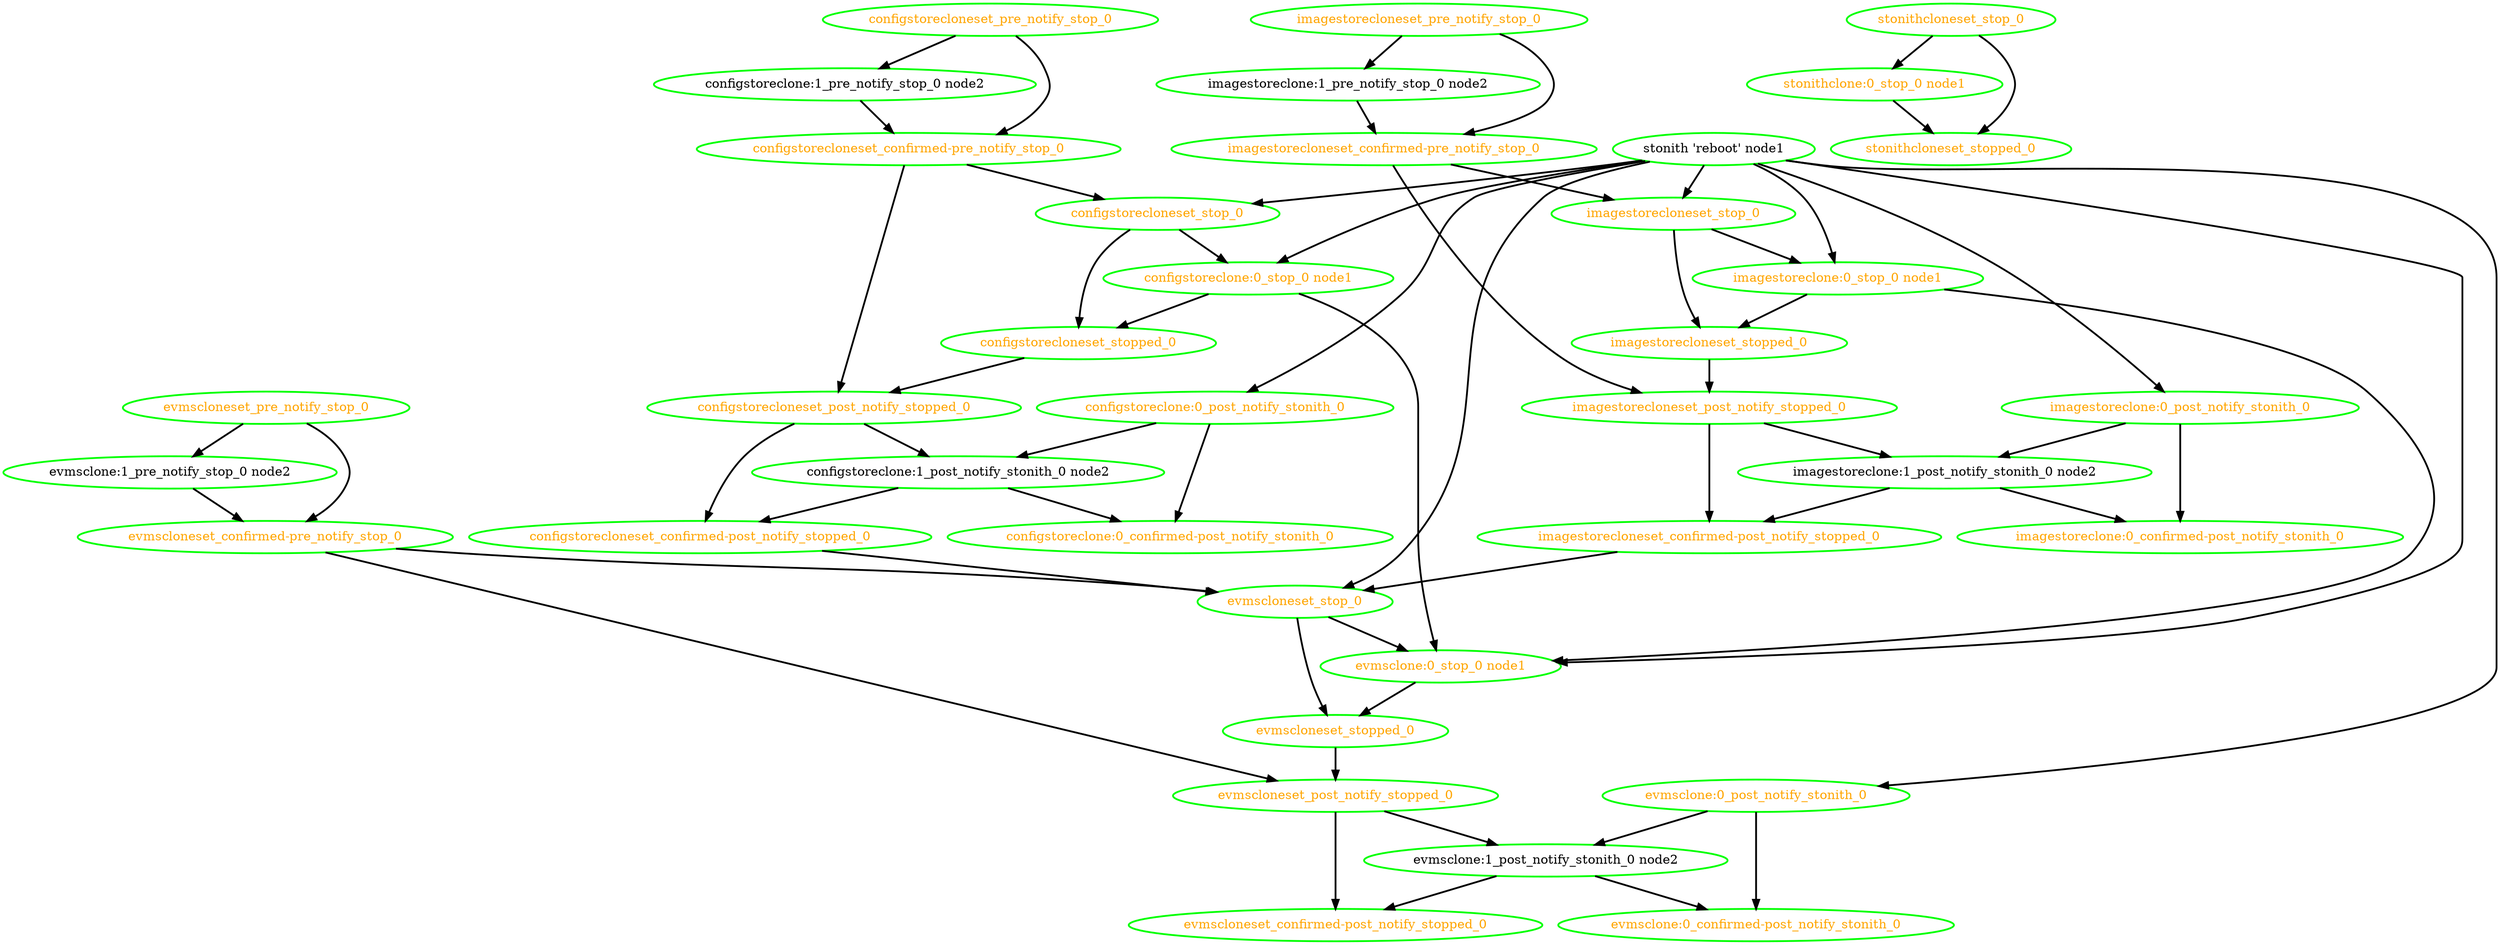  digraph "g" {
"configstoreclone:0_confirmed-post_notify_stonith_0" [ style=bold color="green" fontcolor="orange"]
"configstoreclone:0_post_notify_stonith_0" -> "configstoreclone:0_confirmed-post_notify_stonith_0" [ style = bold]
"configstoreclone:0_post_notify_stonith_0" -> "configstoreclone:1_post_notify_stonith_0 node2" [ style = bold]
"configstoreclone:0_post_notify_stonith_0" [ style=bold color="green" fontcolor="orange"]
"configstoreclone:0_stop_0 node1" -> "configstorecloneset_stopped_0" [ style = bold]
"configstoreclone:0_stop_0 node1" -> "evmsclone:0_stop_0 node1" [ style = bold]
"configstoreclone:0_stop_0 node1" [ style=bold color="green" fontcolor="orange"]
"configstoreclone:1_post_notify_stonith_0 node2" -> "configstoreclone:0_confirmed-post_notify_stonith_0" [ style = bold]
"configstoreclone:1_post_notify_stonith_0 node2" -> "configstorecloneset_confirmed-post_notify_stopped_0" [ style = bold]
"configstoreclone:1_post_notify_stonith_0 node2" [ style=bold color="green" fontcolor="black"]
"configstoreclone:1_pre_notify_stop_0 node2" -> "configstorecloneset_confirmed-pre_notify_stop_0" [ style = bold]
"configstoreclone:1_pre_notify_stop_0 node2" [ style=bold color="green" fontcolor="black"]
"configstorecloneset_confirmed-post_notify_stopped_0" -> "evmscloneset_stop_0" [ style = bold]
"configstorecloneset_confirmed-post_notify_stopped_0" [ style=bold color="green" fontcolor="orange"]
"configstorecloneset_confirmed-pre_notify_stop_0" -> "configstorecloneset_post_notify_stopped_0" [ style = bold]
"configstorecloneset_confirmed-pre_notify_stop_0" -> "configstorecloneset_stop_0" [ style = bold]
"configstorecloneset_confirmed-pre_notify_stop_0" [ style=bold color="green" fontcolor="orange"]
"configstorecloneset_post_notify_stopped_0" -> "configstoreclone:1_post_notify_stonith_0 node2" [ style = bold]
"configstorecloneset_post_notify_stopped_0" -> "configstorecloneset_confirmed-post_notify_stopped_0" [ style = bold]
"configstorecloneset_post_notify_stopped_0" [ style=bold color="green" fontcolor="orange"]
"configstorecloneset_pre_notify_stop_0" -> "configstoreclone:1_pre_notify_stop_0 node2" [ style = bold]
"configstorecloneset_pre_notify_stop_0" -> "configstorecloneset_confirmed-pre_notify_stop_0" [ style = bold]
"configstorecloneset_pre_notify_stop_0" [ style=bold color="green" fontcolor="orange"]
"configstorecloneset_stop_0" -> "configstoreclone:0_stop_0 node1" [ style = bold]
"configstorecloneset_stop_0" -> "configstorecloneset_stopped_0" [ style = bold]
"configstorecloneset_stop_0" [ style=bold color="green" fontcolor="orange"]
"configstorecloneset_stopped_0" -> "configstorecloneset_post_notify_stopped_0" [ style = bold]
"configstorecloneset_stopped_0" [ style=bold color="green" fontcolor="orange"]
"evmsclone:0_confirmed-post_notify_stonith_0" [ style=bold color="green" fontcolor="orange"]
"evmsclone:0_post_notify_stonith_0" -> "evmsclone:0_confirmed-post_notify_stonith_0" [ style = bold]
"evmsclone:0_post_notify_stonith_0" -> "evmsclone:1_post_notify_stonith_0 node2" [ style = bold]
"evmsclone:0_post_notify_stonith_0" [ style=bold color="green" fontcolor="orange"]
"evmsclone:0_stop_0 node1" -> "evmscloneset_stopped_0" [ style = bold]
"evmsclone:0_stop_0 node1" [ style=bold color="green" fontcolor="orange"]
"evmsclone:1_post_notify_stonith_0 node2" -> "evmsclone:0_confirmed-post_notify_stonith_0" [ style = bold]
"evmsclone:1_post_notify_stonith_0 node2" -> "evmscloneset_confirmed-post_notify_stopped_0" [ style = bold]
"evmsclone:1_post_notify_stonith_0 node2" [ style=bold color="green" fontcolor="black"]
"evmsclone:1_pre_notify_stop_0 node2" -> "evmscloneset_confirmed-pre_notify_stop_0" [ style = bold]
"evmsclone:1_pre_notify_stop_0 node2" [ style=bold color="green" fontcolor="black"]
"evmscloneset_confirmed-post_notify_stopped_0" [ style=bold color="green" fontcolor="orange"]
"evmscloneset_confirmed-pre_notify_stop_0" -> "evmscloneset_post_notify_stopped_0" [ style = bold]
"evmscloneset_confirmed-pre_notify_stop_0" -> "evmscloneset_stop_0" [ style = bold]
"evmscloneset_confirmed-pre_notify_stop_0" [ style=bold color="green" fontcolor="orange"]
"evmscloneset_post_notify_stopped_0" -> "evmsclone:1_post_notify_stonith_0 node2" [ style = bold]
"evmscloneset_post_notify_stopped_0" -> "evmscloneset_confirmed-post_notify_stopped_0" [ style = bold]
"evmscloneset_post_notify_stopped_0" [ style=bold color="green" fontcolor="orange"]
"evmscloneset_pre_notify_stop_0" -> "evmsclone:1_pre_notify_stop_0 node2" [ style = bold]
"evmscloneset_pre_notify_stop_0" -> "evmscloneset_confirmed-pre_notify_stop_0" [ style = bold]
"evmscloneset_pre_notify_stop_0" [ style=bold color="green" fontcolor="orange"]
"evmscloneset_stop_0" -> "evmsclone:0_stop_0 node1" [ style = bold]
"evmscloneset_stop_0" -> "evmscloneset_stopped_0" [ style = bold]
"evmscloneset_stop_0" [ style=bold color="green" fontcolor="orange"]
"evmscloneset_stopped_0" -> "evmscloneset_post_notify_stopped_0" [ style = bold]
"evmscloneset_stopped_0" [ style=bold color="green" fontcolor="orange"]
"imagestoreclone:0_confirmed-post_notify_stonith_0" [ style=bold color="green" fontcolor="orange"]
"imagestoreclone:0_post_notify_stonith_0" -> "imagestoreclone:0_confirmed-post_notify_stonith_0" [ style = bold]
"imagestoreclone:0_post_notify_stonith_0" -> "imagestoreclone:1_post_notify_stonith_0 node2" [ style = bold]
"imagestoreclone:0_post_notify_stonith_0" [ style=bold color="green" fontcolor="orange"]
"imagestoreclone:0_stop_0 node1" -> "evmsclone:0_stop_0 node1" [ style = bold]
"imagestoreclone:0_stop_0 node1" -> "imagestorecloneset_stopped_0" [ style = bold]
"imagestoreclone:0_stop_0 node1" [ style=bold color="green" fontcolor="orange"]
"imagestoreclone:1_post_notify_stonith_0 node2" -> "imagestoreclone:0_confirmed-post_notify_stonith_0" [ style = bold]
"imagestoreclone:1_post_notify_stonith_0 node2" -> "imagestorecloneset_confirmed-post_notify_stopped_0" [ style = bold]
"imagestoreclone:1_post_notify_stonith_0 node2" [ style=bold color="green" fontcolor="black"]
"imagestoreclone:1_pre_notify_stop_0 node2" -> "imagestorecloneset_confirmed-pre_notify_stop_0" [ style = bold]
"imagestoreclone:1_pre_notify_stop_0 node2" [ style=bold color="green" fontcolor="black"]
"imagestorecloneset_confirmed-post_notify_stopped_0" -> "evmscloneset_stop_0" [ style = bold]
"imagestorecloneset_confirmed-post_notify_stopped_0" [ style=bold color="green" fontcolor="orange"]
"imagestorecloneset_confirmed-pre_notify_stop_0" -> "imagestorecloneset_post_notify_stopped_0" [ style = bold]
"imagestorecloneset_confirmed-pre_notify_stop_0" -> "imagestorecloneset_stop_0" [ style = bold]
"imagestorecloneset_confirmed-pre_notify_stop_0" [ style=bold color="green" fontcolor="orange"]
"imagestorecloneset_post_notify_stopped_0" -> "imagestoreclone:1_post_notify_stonith_0 node2" [ style = bold]
"imagestorecloneset_post_notify_stopped_0" -> "imagestorecloneset_confirmed-post_notify_stopped_0" [ style = bold]
"imagestorecloneset_post_notify_stopped_0" [ style=bold color="green" fontcolor="orange"]
"imagestorecloneset_pre_notify_stop_0" -> "imagestoreclone:1_pre_notify_stop_0 node2" [ style = bold]
"imagestorecloneset_pre_notify_stop_0" -> "imagestorecloneset_confirmed-pre_notify_stop_0" [ style = bold]
"imagestorecloneset_pre_notify_stop_0" [ style=bold color="green" fontcolor="orange"]
"imagestorecloneset_stop_0" -> "imagestoreclone:0_stop_0 node1" [ style = bold]
"imagestorecloneset_stop_0" -> "imagestorecloneset_stopped_0" [ style = bold]
"imagestorecloneset_stop_0" [ style=bold color="green" fontcolor="orange"]
"imagestorecloneset_stopped_0" -> "imagestorecloneset_post_notify_stopped_0" [ style = bold]
"imagestorecloneset_stopped_0" [ style=bold color="green" fontcolor="orange"]
"stonith 'reboot' node1" -> "configstoreclone:0_post_notify_stonith_0" [ style = bold]
"stonith 'reboot' node1" -> "configstoreclone:0_stop_0 node1" [ style = bold]
"stonith 'reboot' node1" -> "configstorecloneset_stop_0" [ style = bold]
"stonith 'reboot' node1" -> "evmsclone:0_post_notify_stonith_0" [ style = bold]
"stonith 'reboot' node1" -> "evmsclone:0_stop_0 node1" [ style = bold]
"stonith 'reboot' node1" -> "evmscloneset_stop_0" [ style = bold]
"stonith 'reboot' node1" -> "imagestoreclone:0_post_notify_stonith_0" [ style = bold]
"stonith 'reboot' node1" -> "imagestoreclone:0_stop_0 node1" [ style = bold]
"stonith 'reboot' node1" -> "imagestorecloneset_stop_0" [ style = bold]
"stonith 'reboot' node1" [ style=bold color="green" fontcolor="black"]
"stonithclone:0_stop_0 node1" -> "stonithcloneset_stopped_0" [ style = bold]
"stonithclone:0_stop_0 node1" [ style=bold color="green" fontcolor="orange"]
"stonithcloneset_stop_0" -> "stonithclone:0_stop_0 node1" [ style = bold]
"stonithcloneset_stop_0" -> "stonithcloneset_stopped_0" [ style = bold]
"stonithcloneset_stop_0" [ style=bold color="green" fontcolor="orange"]
"stonithcloneset_stopped_0" [ style=bold color="green" fontcolor="orange"]
}
